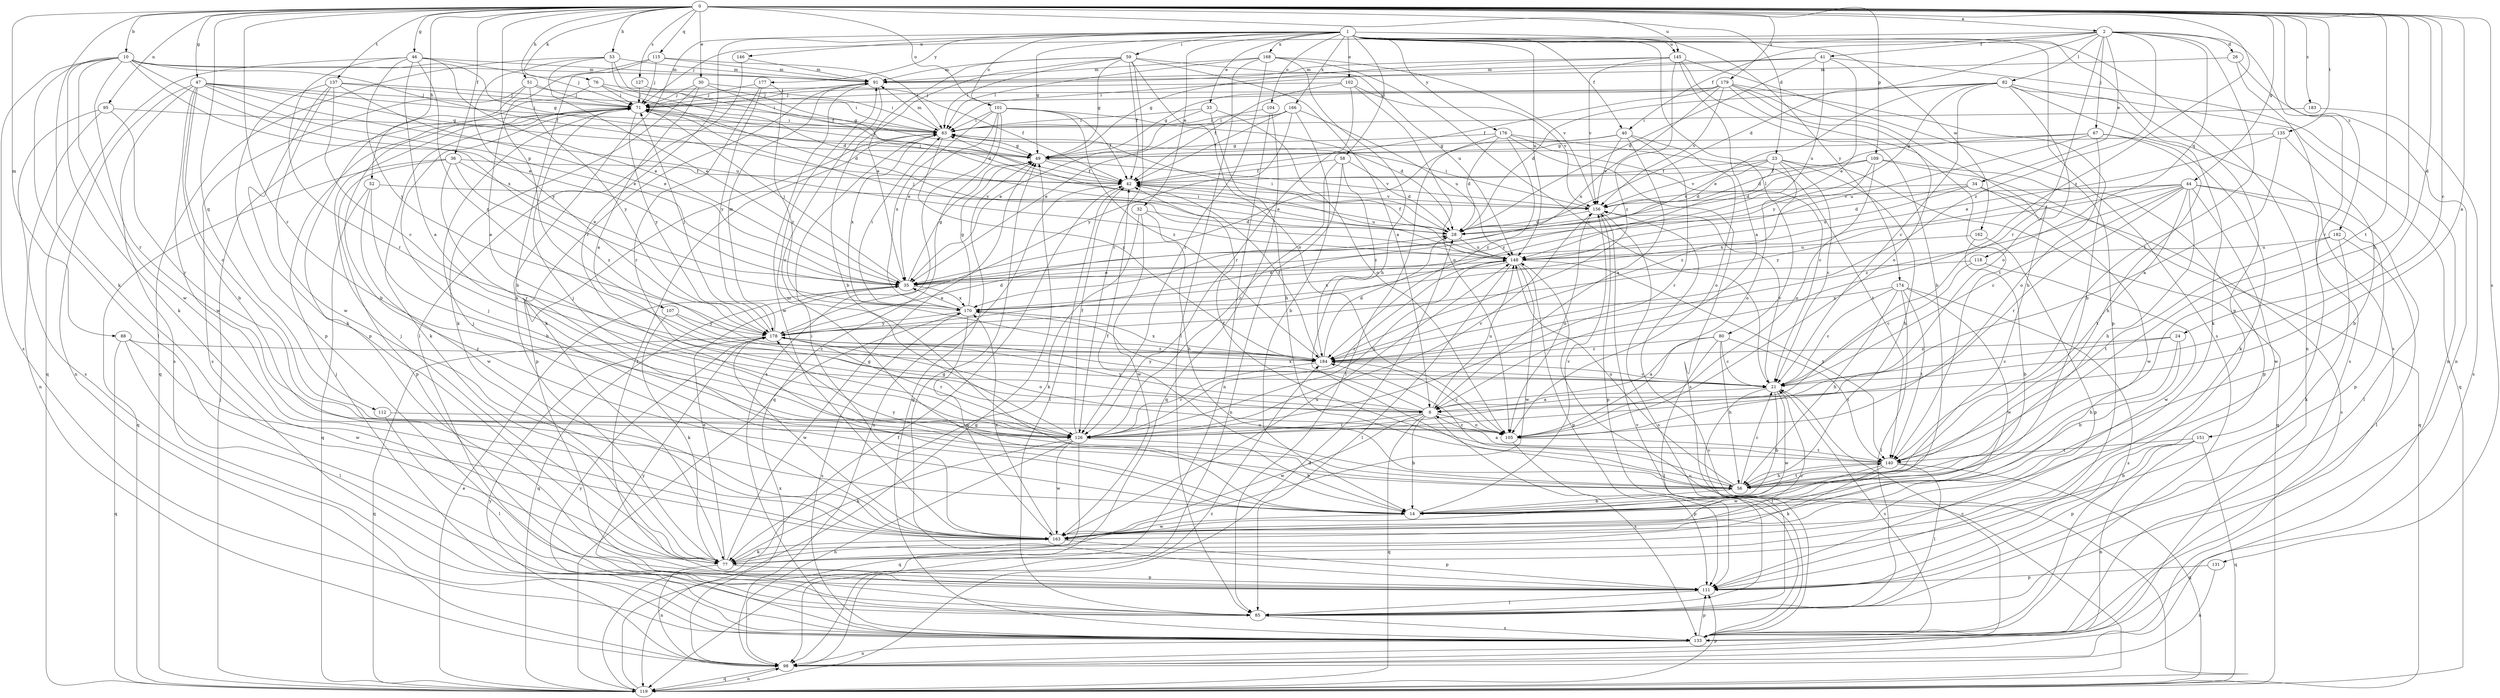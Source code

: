 strict digraph  {
0;
1;
2;
6;
10;
14;
21;
23;
24;
26;
28;
30;
32;
33;
34;
35;
36;
40;
41;
42;
44;
46;
47;
49;
51;
52;
53;
56;
58;
59;
63;
67;
71;
76;
77;
80;
82;
85;
88;
91;
95;
98;
101;
102;
104;
105;
107;
109;
111;
112;
115;
118;
119;
126;
127;
131;
133;
135;
137;
140;
145;
146;
148;
151;
156;
162;
163;
166;
168;
170;
174;
176;
177;
178;
179;
182;
183;
184;
0 -> 2  [label=a];
0 -> 6  [label=a];
0 -> 10  [label=b];
0 -> 21  [label=c];
0 -> 23  [label=d];
0 -> 24  [label=d];
0 -> 30  [label=e];
0 -> 36  [label=f];
0 -> 44  [label=g];
0 -> 46  [label=g];
0 -> 47  [label=g];
0 -> 51  [label=h];
0 -> 52  [label=h];
0 -> 53  [label=h];
0 -> 56  [label=h];
0 -> 76  [label=k];
0 -> 77  [label=k];
0 -> 88  [label=m];
0 -> 95  [label=n];
0 -> 101  [label=o];
0 -> 107  [label=p];
0 -> 109  [label=p];
0 -> 112  [label=q];
0 -> 115  [label=q];
0 -> 126  [label=r];
0 -> 127  [label=s];
0 -> 131  [label=s];
0 -> 135  [label=t];
0 -> 137  [label=t];
0 -> 140  [label=t];
0 -> 145  [label=u];
0 -> 179  [label=z];
0 -> 182  [label=z];
0 -> 183  [label=z];
0 -> 184  [label=z];
1 -> 32  [label=e];
1 -> 33  [label=e];
1 -> 40  [label=f];
1 -> 49  [label=g];
1 -> 58  [label=i];
1 -> 59  [label=i];
1 -> 77  [label=k];
1 -> 80  [label=l];
1 -> 98  [label=n];
1 -> 101  [label=o];
1 -> 102  [label=o];
1 -> 104  [label=o];
1 -> 111  [label=p];
1 -> 126  [label=r];
1 -> 133  [label=s];
1 -> 145  [label=u];
1 -> 146  [label=u];
1 -> 148  [label=u];
1 -> 162  [label=w];
1 -> 166  [label=x];
1 -> 168  [label=x];
1 -> 174  [label=y];
1 -> 176  [label=y];
1 -> 177  [label=y];
2 -> 26  [label=d];
2 -> 28  [label=d];
2 -> 34  [label=e];
2 -> 40  [label=f];
2 -> 41  [label=f];
2 -> 67  [label=j];
2 -> 71  [label=j];
2 -> 82  [label=l];
2 -> 118  [label=q];
2 -> 126  [label=r];
2 -> 140  [label=t];
2 -> 151  [label=v];
2 -> 184  [label=z];
6 -> 14  [label=b];
6 -> 105  [label=o];
6 -> 119  [label=q];
6 -> 126  [label=r];
6 -> 133  [label=s];
6 -> 148  [label=u];
6 -> 163  [label=w];
6 -> 170  [label=x];
6 -> 178  [label=y];
10 -> 35  [label=e];
10 -> 42  [label=f];
10 -> 49  [label=g];
10 -> 77  [label=k];
10 -> 85  [label=l];
10 -> 91  [label=m];
10 -> 126  [label=r];
10 -> 133  [label=s];
10 -> 163  [label=w];
10 -> 170  [label=x];
14 -> 71  [label=j];
14 -> 91  [label=m];
14 -> 156  [label=v];
14 -> 163  [label=w];
21 -> 6  [label=a];
21 -> 14  [label=b];
21 -> 85  [label=l];
21 -> 133  [label=s];
21 -> 156  [label=v];
21 -> 163  [label=w];
21 -> 178  [label=y];
23 -> 21  [label=c];
23 -> 28  [label=d];
23 -> 42  [label=f];
23 -> 56  [label=h];
23 -> 105  [label=o];
23 -> 119  [label=q];
23 -> 156  [label=v];
23 -> 178  [label=y];
24 -> 14  [label=b];
24 -> 21  [label=c];
24 -> 56  [label=h];
24 -> 184  [label=z];
26 -> 91  [label=m];
26 -> 98  [label=n];
26 -> 133  [label=s];
28 -> 42  [label=f];
28 -> 63  [label=i];
28 -> 148  [label=u];
30 -> 6  [label=a];
30 -> 28  [label=d];
30 -> 42  [label=f];
30 -> 71  [label=j];
30 -> 77  [label=k];
32 -> 28  [label=d];
32 -> 56  [label=h];
32 -> 77  [label=k];
32 -> 163  [label=w];
33 -> 35  [label=e];
33 -> 56  [label=h];
33 -> 63  [label=i];
33 -> 105  [label=o];
34 -> 28  [label=d];
34 -> 133  [label=s];
34 -> 148  [label=u];
34 -> 156  [label=v];
34 -> 163  [label=w];
35 -> 49  [label=g];
35 -> 71  [label=j];
35 -> 119  [label=q];
35 -> 170  [label=x];
36 -> 35  [label=e];
36 -> 42  [label=f];
36 -> 111  [label=p];
36 -> 119  [label=q];
36 -> 126  [label=r];
36 -> 184  [label=z];
40 -> 6  [label=a];
40 -> 35  [label=e];
40 -> 49  [label=g];
40 -> 105  [label=o];
40 -> 126  [label=r];
40 -> 156  [label=v];
41 -> 28  [label=d];
41 -> 35  [label=e];
41 -> 63  [label=i];
41 -> 91  [label=m];
41 -> 98  [label=n];
41 -> 148  [label=u];
42 -> 71  [label=j];
42 -> 85  [label=l];
42 -> 98  [label=n];
42 -> 148  [label=u];
42 -> 156  [label=v];
44 -> 21  [label=c];
44 -> 56  [label=h];
44 -> 85  [label=l];
44 -> 111  [label=p];
44 -> 126  [label=r];
44 -> 140  [label=t];
44 -> 156  [label=v];
44 -> 163  [label=w];
44 -> 170  [label=x];
44 -> 178  [label=y];
44 -> 184  [label=z];
46 -> 6  [label=a];
46 -> 35  [label=e];
46 -> 71  [label=j];
46 -> 91  [label=m];
46 -> 119  [label=q];
46 -> 126  [label=r];
46 -> 178  [label=y];
46 -> 184  [label=z];
47 -> 14  [label=b];
47 -> 35  [label=e];
47 -> 49  [label=g];
47 -> 63  [label=i];
47 -> 71  [label=j];
47 -> 98  [label=n];
47 -> 105  [label=o];
47 -> 133  [label=s];
47 -> 148  [label=u];
47 -> 163  [label=w];
49 -> 42  [label=f];
49 -> 71  [label=j];
49 -> 156  [label=v];
51 -> 63  [label=i];
51 -> 71  [label=j];
51 -> 111  [label=p];
51 -> 133  [label=s];
51 -> 178  [label=y];
52 -> 56  [label=h];
52 -> 119  [label=q];
52 -> 156  [label=v];
52 -> 163  [label=w];
53 -> 28  [label=d];
53 -> 35  [label=e];
53 -> 42  [label=f];
53 -> 91  [label=m];
53 -> 119  [label=q];
53 -> 178  [label=y];
56 -> 14  [label=b];
56 -> 21  [label=c];
56 -> 42  [label=f];
56 -> 71  [label=j];
56 -> 140  [label=t];
56 -> 148  [label=u];
56 -> 178  [label=y];
56 -> 184  [label=z];
58 -> 28  [label=d];
58 -> 42  [label=f];
58 -> 98  [label=n];
58 -> 126  [label=r];
58 -> 184  [label=z];
59 -> 6  [label=a];
59 -> 14  [label=b];
59 -> 35  [label=e];
59 -> 42  [label=f];
59 -> 49  [label=g];
59 -> 63  [label=i];
59 -> 91  [label=m];
59 -> 105  [label=o];
59 -> 126  [label=r];
59 -> 148  [label=u];
63 -> 49  [label=g];
63 -> 91  [label=m];
63 -> 111  [label=p];
63 -> 170  [label=x];
63 -> 184  [label=z];
67 -> 28  [label=d];
67 -> 49  [label=g];
67 -> 56  [label=h];
67 -> 77  [label=k];
67 -> 105  [label=o];
67 -> 148  [label=u];
71 -> 63  [label=i];
71 -> 77  [label=k];
71 -> 178  [label=y];
76 -> 14  [label=b];
76 -> 28  [label=d];
76 -> 49  [label=g];
76 -> 71  [label=j];
77 -> 21  [label=c];
77 -> 35  [label=e];
77 -> 49  [label=g];
77 -> 71  [label=j];
77 -> 98  [label=n];
77 -> 111  [label=p];
80 -> 6  [label=a];
80 -> 21  [label=c];
80 -> 56  [label=h];
80 -> 85  [label=l];
80 -> 140  [label=t];
80 -> 184  [label=z];
82 -> 21  [label=c];
82 -> 28  [label=d];
82 -> 35  [label=e];
82 -> 71  [label=j];
82 -> 77  [label=k];
82 -> 105  [label=o];
82 -> 119  [label=q];
82 -> 133  [label=s];
82 -> 178  [label=y];
85 -> 133  [label=s];
85 -> 178  [label=y];
88 -> 85  [label=l];
88 -> 119  [label=q];
88 -> 163  [label=w];
88 -> 184  [label=z];
91 -> 71  [label=j];
91 -> 77  [label=k];
91 -> 126  [label=r];
91 -> 163  [label=w];
95 -> 63  [label=i];
95 -> 98  [label=n];
95 -> 126  [label=r];
95 -> 133  [label=s];
98 -> 119  [label=q];
98 -> 170  [label=x];
98 -> 178  [label=y];
98 -> 184  [label=z];
101 -> 28  [label=d];
101 -> 35  [label=e];
101 -> 42  [label=f];
101 -> 63  [label=i];
101 -> 119  [label=q];
101 -> 133  [label=s];
101 -> 170  [label=x];
101 -> 184  [label=z];
102 -> 42  [label=f];
102 -> 71  [label=j];
102 -> 105  [label=o];
102 -> 126  [label=r];
102 -> 156  [label=v];
104 -> 63  [label=i];
104 -> 98  [label=n];
104 -> 119  [label=q];
105 -> 111  [label=p];
105 -> 140  [label=t];
105 -> 184  [label=z];
107 -> 21  [label=c];
107 -> 77  [label=k];
107 -> 178  [label=y];
109 -> 28  [label=d];
109 -> 42  [label=f];
109 -> 105  [label=o];
109 -> 111  [label=p];
109 -> 119  [label=q];
109 -> 184  [label=z];
111 -> 49  [label=g];
111 -> 63  [label=i];
111 -> 85  [label=l];
112 -> 85  [label=l];
112 -> 105  [label=o];
115 -> 6  [label=a];
115 -> 14  [label=b];
115 -> 63  [label=i];
115 -> 71  [label=j];
115 -> 91  [label=m];
118 -> 21  [label=c];
118 -> 35  [label=e];
118 -> 163  [label=w];
119 -> 28  [label=d];
119 -> 35  [label=e];
119 -> 42  [label=f];
119 -> 49  [label=g];
119 -> 71  [label=j];
119 -> 98  [label=n];
119 -> 111  [label=p];
119 -> 148  [label=u];
119 -> 156  [label=v];
126 -> 14  [label=b];
126 -> 42  [label=f];
126 -> 77  [label=k];
126 -> 98  [label=n];
126 -> 119  [label=q];
126 -> 148  [label=u];
126 -> 156  [label=v];
126 -> 163  [label=w];
127 -> 63  [label=i];
127 -> 71  [label=j];
131 -> 98  [label=n];
131 -> 111  [label=p];
133 -> 21  [label=c];
133 -> 49  [label=g];
133 -> 71  [label=j];
133 -> 98  [label=n];
133 -> 111  [label=p];
133 -> 156  [label=v];
133 -> 178  [label=y];
135 -> 6  [label=a];
135 -> 14  [label=b];
135 -> 35  [label=e];
135 -> 49  [label=g];
137 -> 21  [label=c];
137 -> 35  [label=e];
137 -> 63  [label=i];
137 -> 71  [label=j];
137 -> 77  [label=k];
137 -> 111  [label=p];
137 -> 163  [label=w];
140 -> 6  [label=a];
140 -> 42  [label=f];
140 -> 56  [label=h];
140 -> 77  [label=k];
140 -> 85  [label=l];
140 -> 119  [label=q];
140 -> 163  [label=w];
145 -> 6  [label=a];
145 -> 14  [label=b];
145 -> 49  [label=g];
145 -> 91  [label=m];
145 -> 111  [label=p];
145 -> 156  [label=v];
145 -> 184  [label=z];
146 -> 85  [label=l];
146 -> 91  [label=m];
148 -> 35  [label=e];
148 -> 63  [label=i];
148 -> 71  [label=j];
148 -> 85  [label=l];
148 -> 111  [label=p];
148 -> 126  [label=r];
148 -> 140  [label=t];
148 -> 163  [label=w];
148 -> 170  [label=x];
151 -> 14  [label=b];
151 -> 98  [label=n];
151 -> 111  [label=p];
151 -> 119  [label=q];
151 -> 140  [label=t];
156 -> 28  [label=d];
156 -> 63  [label=i];
156 -> 105  [label=o];
156 -> 111  [label=p];
156 -> 133  [label=s];
162 -> 14  [label=b];
162 -> 111  [label=p];
162 -> 148  [label=u];
163 -> 63  [label=i];
163 -> 71  [label=j];
163 -> 77  [label=k];
163 -> 111  [label=p];
163 -> 148  [label=u];
163 -> 170  [label=x];
166 -> 14  [label=b];
166 -> 35  [label=e];
166 -> 42  [label=f];
166 -> 63  [label=i];
166 -> 148  [label=u];
166 -> 178  [label=y];
168 -> 21  [label=c];
168 -> 56  [label=h];
168 -> 63  [label=i];
168 -> 85  [label=l];
168 -> 91  [label=m];
168 -> 126  [label=r];
168 -> 156  [label=v];
170 -> 35  [label=e];
170 -> 49  [label=g];
170 -> 63  [label=i];
170 -> 133  [label=s];
170 -> 163  [label=w];
170 -> 178  [label=y];
174 -> 21  [label=c];
174 -> 56  [label=h];
174 -> 85  [label=l];
174 -> 133  [label=s];
174 -> 140  [label=t];
174 -> 163  [label=w];
174 -> 170  [label=x];
176 -> 21  [label=c];
176 -> 28  [label=d];
176 -> 49  [label=g];
176 -> 85  [label=l];
176 -> 133  [label=s];
176 -> 140  [label=t];
176 -> 184  [label=z];
177 -> 71  [label=j];
177 -> 126  [label=r];
177 -> 178  [label=y];
177 -> 184  [label=z];
178 -> 28  [label=d];
178 -> 71  [label=j];
178 -> 91  [label=m];
178 -> 105  [label=o];
178 -> 119  [label=q];
178 -> 126  [label=r];
178 -> 163  [label=w];
178 -> 184  [label=z];
179 -> 14  [label=b];
179 -> 42  [label=f];
179 -> 49  [label=g];
179 -> 56  [label=h];
179 -> 71  [label=j];
179 -> 105  [label=o];
179 -> 140  [label=t];
179 -> 156  [label=v];
179 -> 170  [label=x];
182 -> 77  [label=k];
182 -> 85  [label=l];
182 -> 140  [label=t];
182 -> 148  [label=u];
183 -> 63  [label=i];
183 -> 133  [label=s];
184 -> 21  [label=c];
184 -> 28  [label=d];
184 -> 42  [label=f];
184 -> 126  [label=r];
184 -> 170  [label=x];
}
